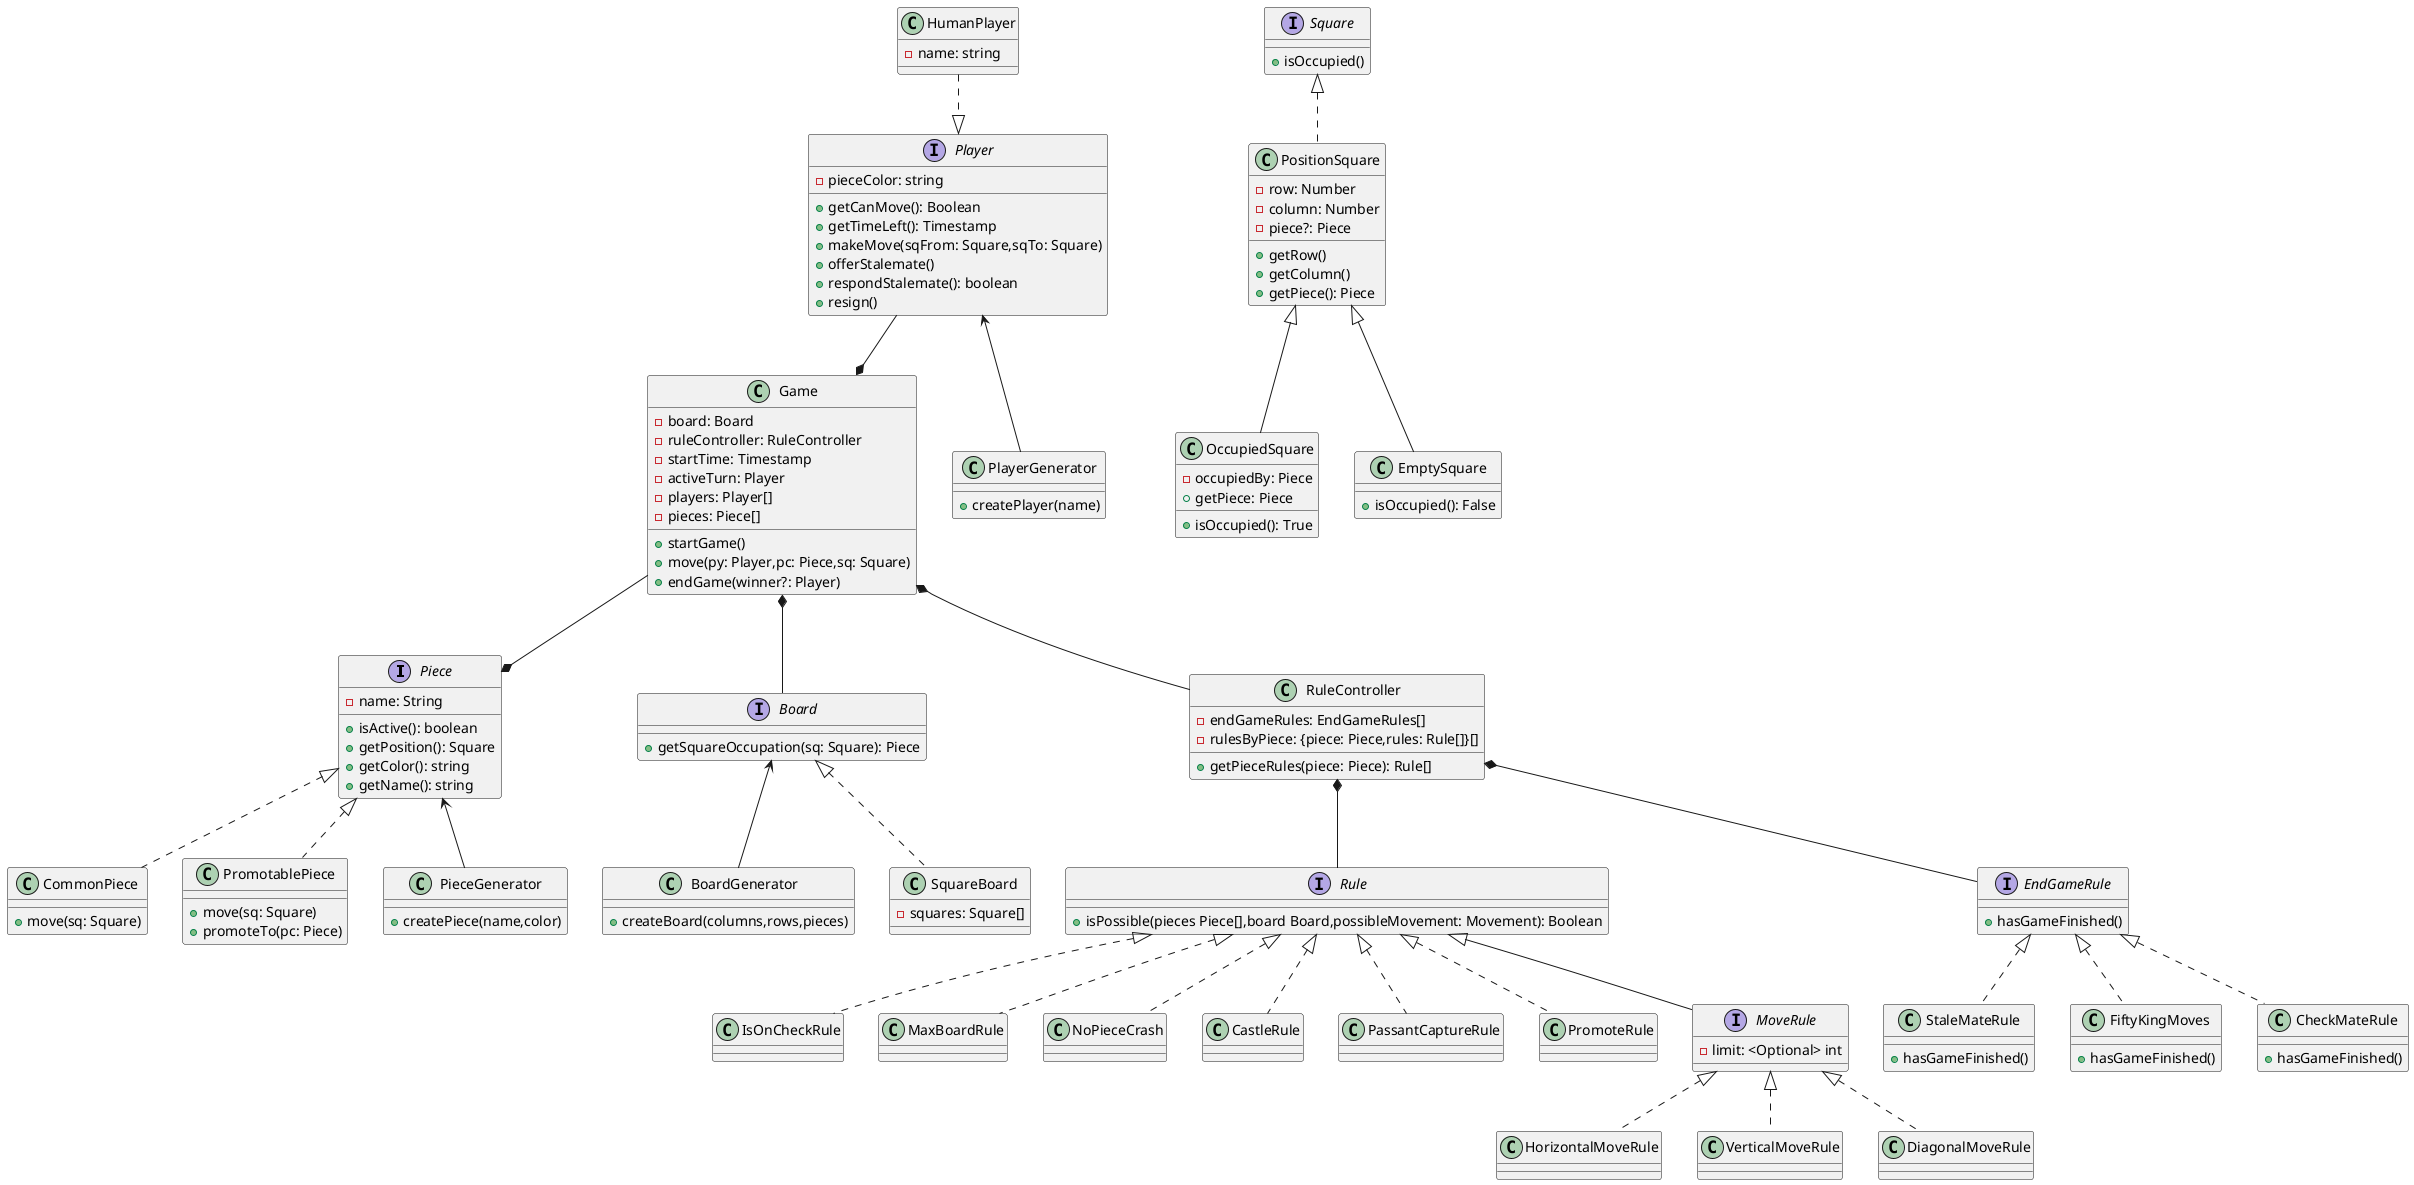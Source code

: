 @startuml
'Pieces
interface Piece {
    - name: String
    + isActive(): boolean
    + getPosition(): Square
    + getColor(): string
    + getName(): string
}
class CommonPiece implements Piece {
    + move(sq: Square)
}
class PromotablePiece implements Piece {
    + move(sq: Square)
    + promoteTo(pc: Piece)
}
'Game objects
class Game {
    - board: Board
    - ruleController: RuleController
    - startTime: Timestamp
    - activeTurn: Player
    - players: Player[]
    - pieces: Piece[]
    + startGame()
    + move(py: Player,pc: Piece,sq: Square)
    + endGame(winner?: Player)
}
class BoardGenerator {
    + createBoard(columns,rows,pieces)
}
class PieceGenerator {
    + createPiece(name,color)
}
class PlayerGenerator{
    + createPlayer(name)
}
Player <-- PlayerGenerator
Board <-- BoardGenerator
Piece <-- PieceGenerator


interface Square {
    + isOccupied()

}
class PositionSquare implements Square{
    - row: Number
    - column: Number
    - piece?: Piece
    + getRow()
    + getColumn()
    + getPiece(): Piece
}
class OccupiedSquare extends PositionSquare{
    - occupiedBy: Piece
    + getPiece: Piece
    + isOccupied(): True
}
class EmptySquare extends PositionSquare{
    + isOccupied(): False
}
interface Board {
    + getSquareOccupation(sq: Square): Piece
}
class SquareBoard implements Board{
    - squares: Square[]
}
'class Timer {
'    - startGameTime: Timestamp
'    - maxTime: Timestamp
'    + resumeTimer()
'    + stopTimer()
'    + endGame()
'}

interface Player {
    - pieceColor: string
    + getCanMove(): Boolean
    + getTimeLeft(): Timestamp
    + makeMove(sqFrom: Square,sqTo: Square)
    + offerStalemate()
    + respondStalemate(): boolean
    + resign()
}
class HumanPlayer {
    - name: string
}
HumanPlayer ..|> Player
Game --*  Piece


Game *--  Board
Player --*  Game

'Rules
class RuleController {
    - endGameRules: EndGameRules[]
    - rulesByPiece: {piece: Piece,rules: Rule[]}[]
    + getPieceRules(piece: Piece): Rule[]
}

RuleController *-- Rule
RuleController *--  EndGameRule
Game *-- RuleController

interface EndGameRule {
    + hasGameFinished()
}
class StaleMateRule implements EndGameRule{
    + hasGameFinished()
}
class FiftyKingMoves implements EndGameRule{
    + hasGameFinished()
}
class CheckMateRule implements EndGameRule{
    + hasGameFinished()
}
interface Rule {
    + isPossible(pieces Piece[],board Board,possibleMovement: Movement): Boolean
}
class IsOnCheckRule implements Rule{
}
class MaxBoardRule implements Rule {
}
class NoPieceCrash implements Rule {
}
class CastleRule implements Rule {
}
class PassantCaptureRule implements Rule {
}
class PromoteRule implements Rule {
}
interface MoveRule extends Rule {
    - limit: <Optional> int
}
class HorizontalMoveRule implements MoveRule {
}
class VerticalMoveRule implements MoveRule {
}
class DiagonalMoveRule implements MoveRule {
}


@enduml